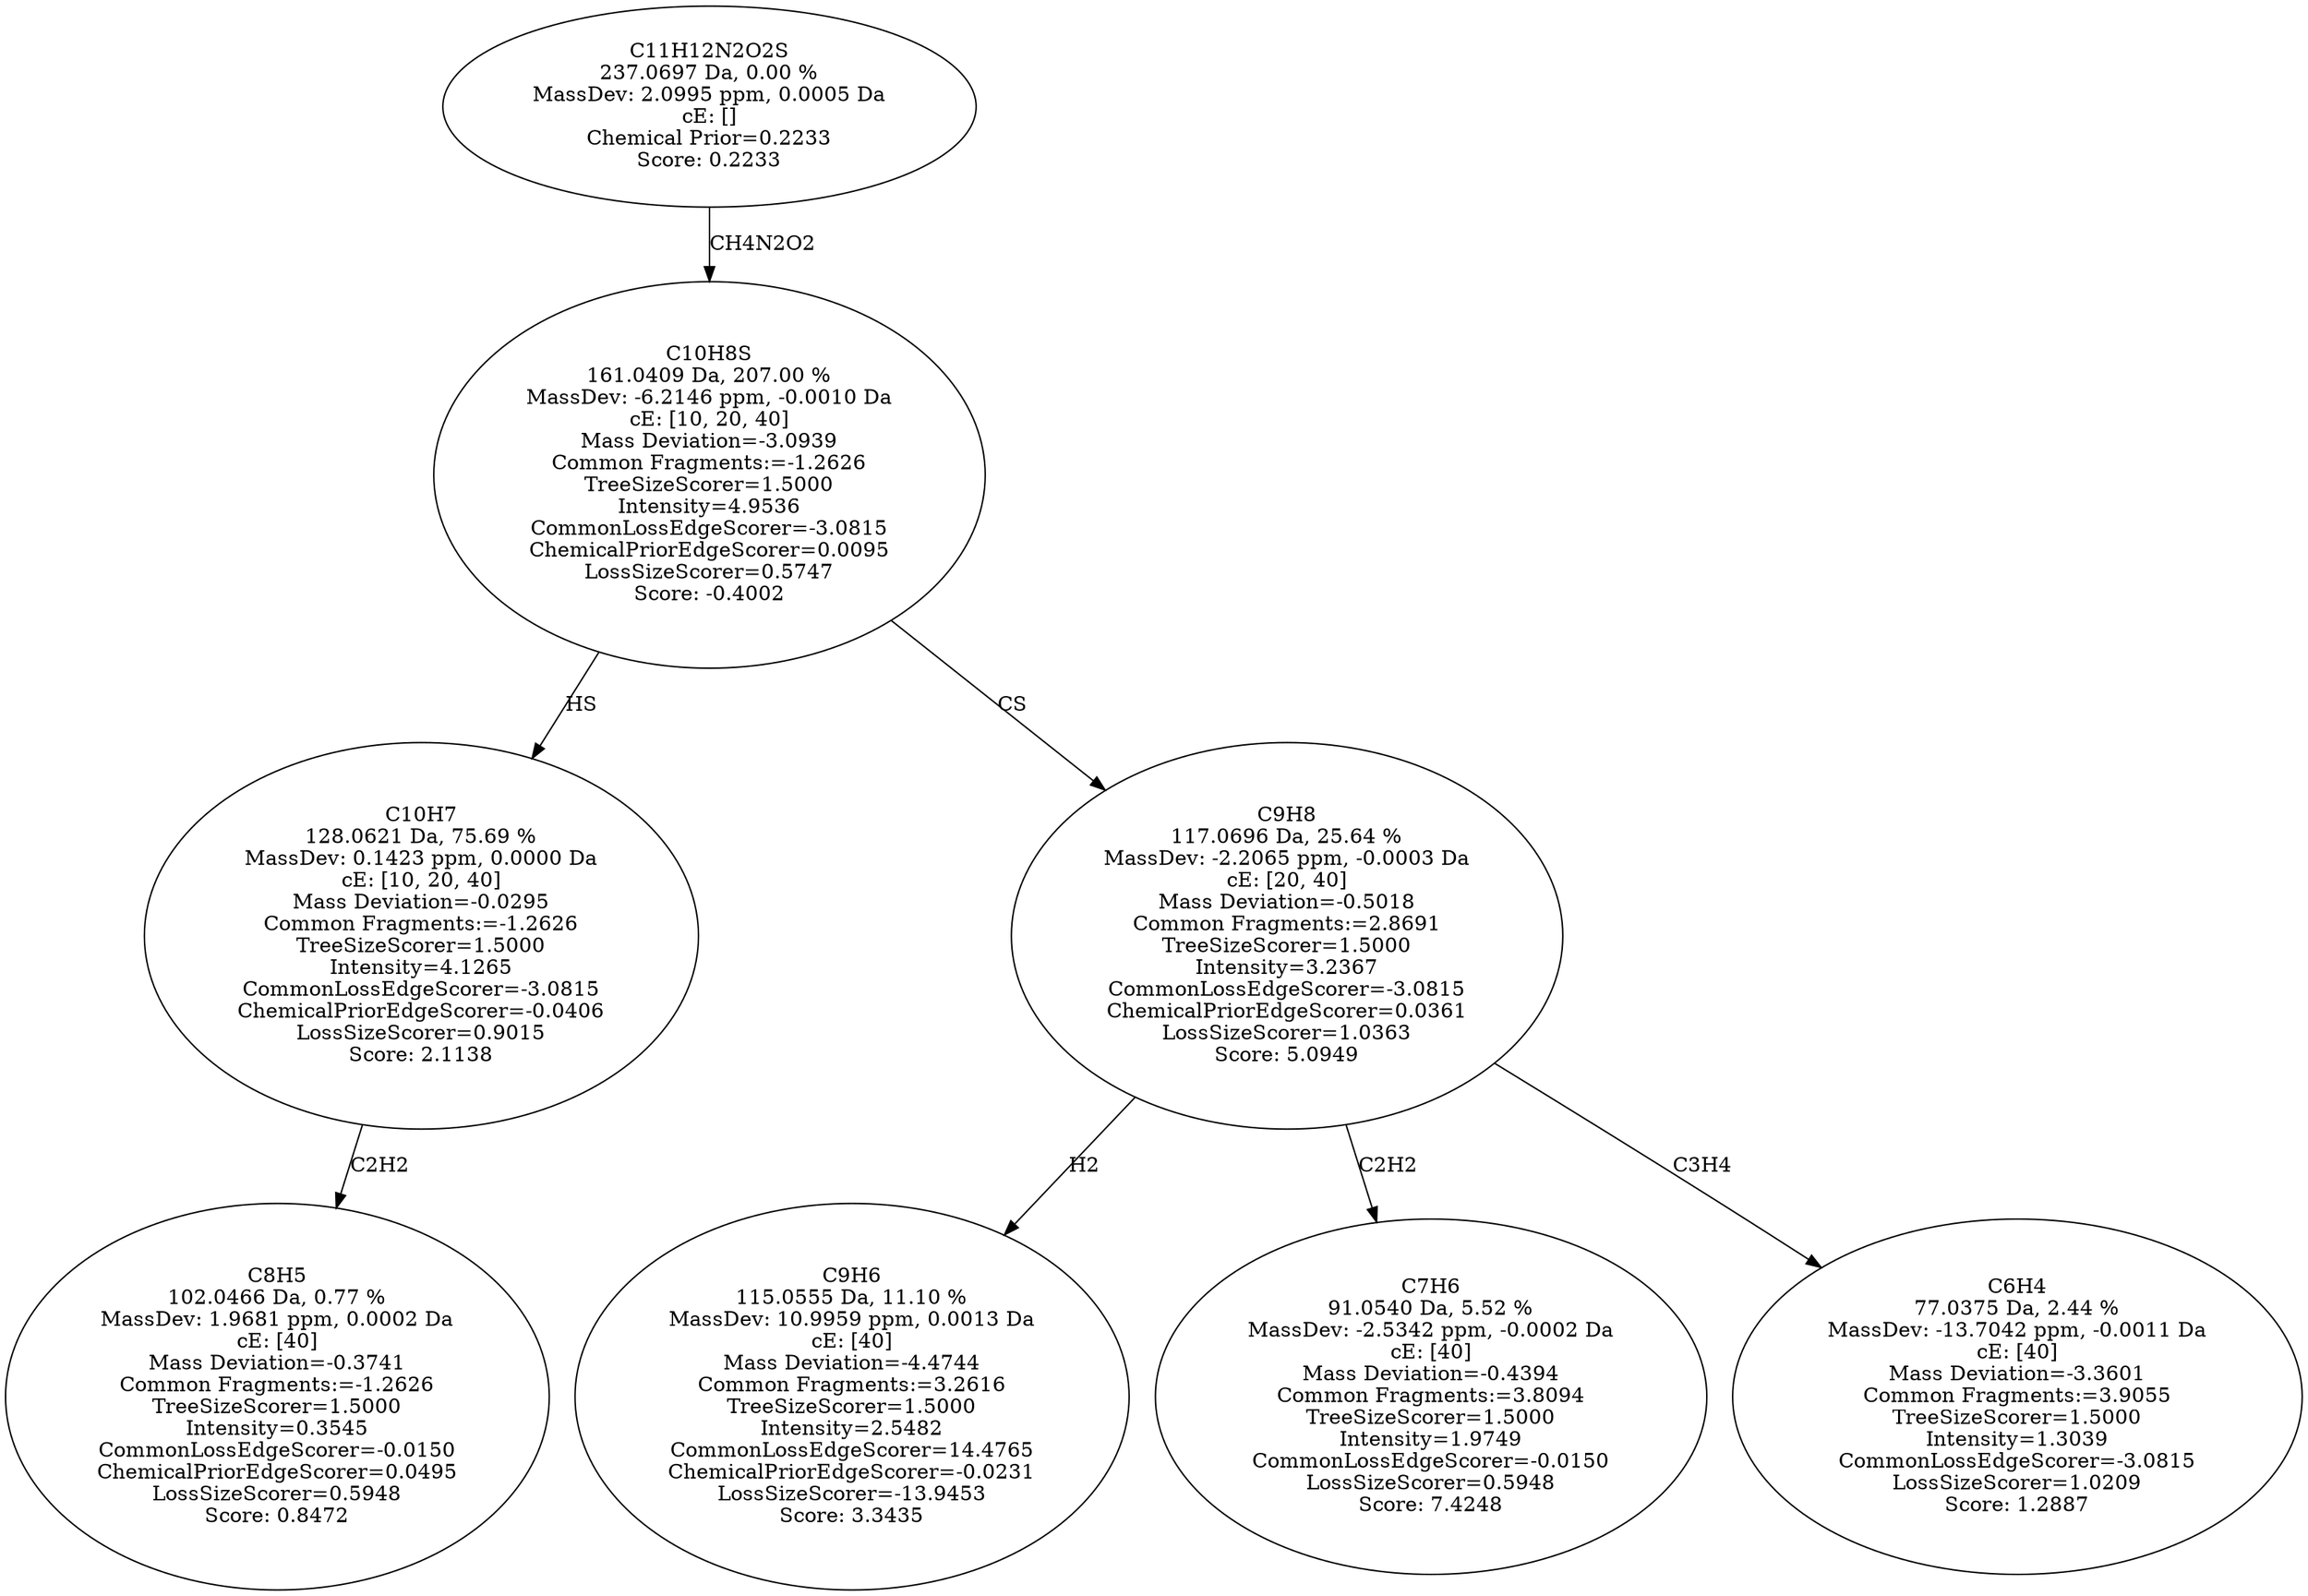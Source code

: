 strict digraph {
v1 [label="C8H5\n102.0466 Da, 0.77 %\nMassDev: 1.9681 ppm, 0.0002 Da\ncE: [40]\nMass Deviation=-0.3741\nCommon Fragments:=-1.2626\nTreeSizeScorer=1.5000\nIntensity=0.3545\nCommonLossEdgeScorer=-0.0150\nChemicalPriorEdgeScorer=0.0495\nLossSizeScorer=0.5948\nScore: 0.8472"];
v2 [label="C10H7\n128.0621 Da, 75.69 %\nMassDev: 0.1423 ppm, 0.0000 Da\ncE: [10, 20, 40]\nMass Deviation=-0.0295\nCommon Fragments:=-1.2626\nTreeSizeScorer=1.5000\nIntensity=4.1265\nCommonLossEdgeScorer=-3.0815\nChemicalPriorEdgeScorer=-0.0406\nLossSizeScorer=0.9015\nScore: 2.1138"];
v3 [label="C9H6\n115.0555 Da, 11.10 %\nMassDev: 10.9959 ppm, 0.0013 Da\ncE: [40]\nMass Deviation=-4.4744\nCommon Fragments:=3.2616\nTreeSizeScorer=1.5000\nIntensity=2.5482\nCommonLossEdgeScorer=14.4765\nChemicalPriorEdgeScorer=-0.0231\nLossSizeScorer=-13.9453\nScore: 3.3435"];
v4 [label="C7H6\n91.0540 Da, 5.52 %\nMassDev: -2.5342 ppm, -0.0002 Da\ncE: [40]\nMass Deviation=-0.4394\nCommon Fragments:=3.8094\nTreeSizeScorer=1.5000\nIntensity=1.9749\nCommonLossEdgeScorer=-0.0150\nLossSizeScorer=0.5948\nScore: 7.4248"];
v5 [label="C6H4\n77.0375 Da, 2.44 %\nMassDev: -13.7042 ppm, -0.0011 Da\ncE: [40]\nMass Deviation=-3.3601\nCommon Fragments:=3.9055\nTreeSizeScorer=1.5000\nIntensity=1.3039\nCommonLossEdgeScorer=-3.0815\nLossSizeScorer=1.0209\nScore: 1.2887"];
v6 [label="C9H8\n117.0696 Da, 25.64 %\nMassDev: -2.2065 ppm, -0.0003 Da\ncE: [20, 40]\nMass Deviation=-0.5018\nCommon Fragments:=2.8691\nTreeSizeScorer=1.5000\nIntensity=3.2367\nCommonLossEdgeScorer=-3.0815\nChemicalPriorEdgeScorer=0.0361\nLossSizeScorer=1.0363\nScore: 5.0949"];
v7 [label="C10H8S\n161.0409 Da, 207.00 %\nMassDev: -6.2146 ppm, -0.0010 Da\ncE: [10, 20, 40]\nMass Deviation=-3.0939\nCommon Fragments:=-1.2626\nTreeSizeScorer=1.5000\nIntensity=4.9536\nCommonLossEdgeScorer=-3.0815\nChemicalPriorEdgeScorer=0.0095\nLossSizeScorer=0.5747\nScore: -0.4002"];
v8 [label="C11H12N2O2S\n237.0697 Da, 0.00 %\nMassDev: 2.0995 ppm, 0.0005 Da\ncE: []\nChemical Prior=0.2233\nScore: 0.2233"];
v2 -> v1 [label="C2H2"];
v7 -> v2 [label="HS"];
v6 -> v3 [label="H2"];
v6 -> v4 [label="C2H2"];
v6 -> v5 [label="C3H4"];
v7 -> v6 [label="CS"];
v8 -> v7 [label="CH4N2O2"];
}